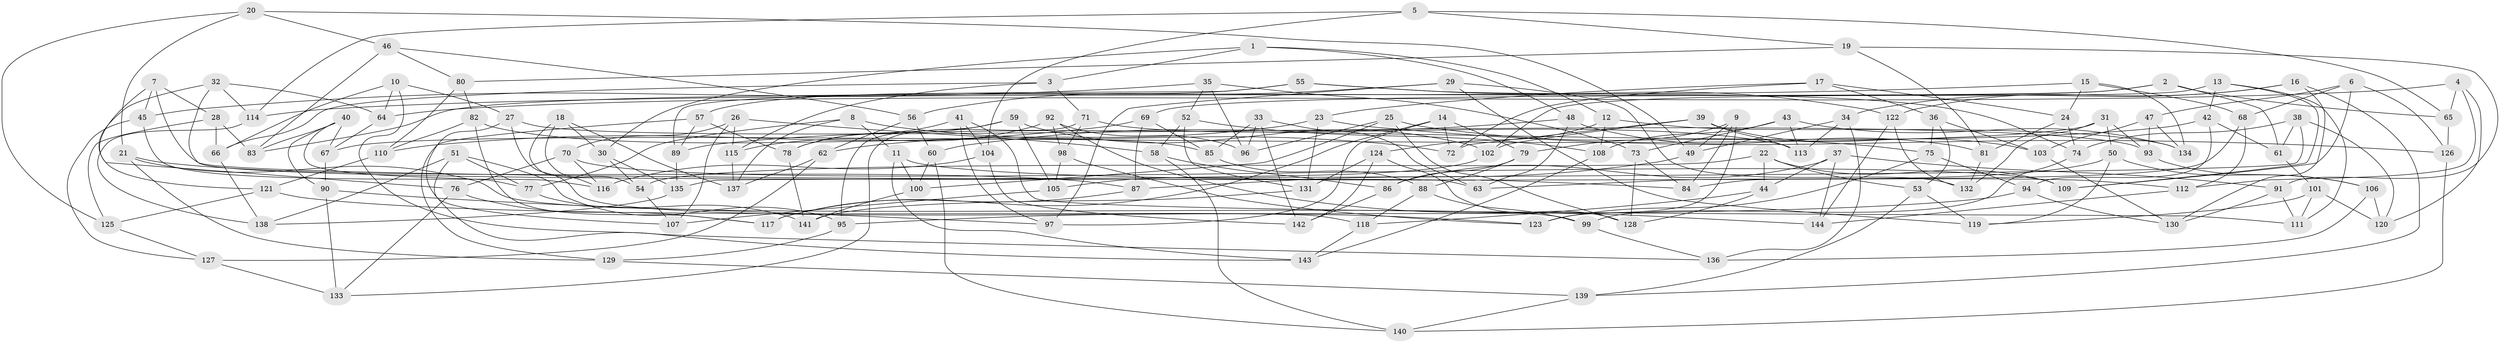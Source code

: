 // coarse degree distribution, {8: 0.1388888888888889, 4: 0.3611111111111111, 6: 0.3194444444444444, 9: 0.027777777777777776, 10: 0.05555555555555555, 12: 0.013888888888888888, 5: 0.05555555555555555, 3: 0.013888888888888888, 7: 0.013888888888888888}
// Generated by graph-tools (version 1.1) at 2025/20/03/04/25 18:20:49]
// undirected, 144 vertices, 288 edges
graph export_dot {
graph [start="1"]
  node [color=gray90,style=filled];
  1;
  2;
  3;
  4;
  5;
  6;
  7;
  8;
  9;
  10;
  11;
  12;
  13;
  14;
  15;
  16;
  17;
  18;
  19;
  20;
  21;
  22;
  23;
  24;
  25;
  26;
  27;
  28;
  29;
  30;
  31;
  32;
  33;
  34;
  35;
  36;
  37;
  38;
  39;
  40;
  41;
  42;
  43;
  44;
  45;
  46;
  47;
  48;
  49;
  50;
  51;
  52;
  53;
  54;
  55;
  56;
  57;
  58;
  59;
  60;
  61;
  62;
  63;
  64;
  65;
  66;
  67;
  68;
  69;
  70;
  71;
  72;
  73;
  74;
  75;
  76;
  77;
  78;
  79;
  80;
  81;
  82;
  83;
  84;
  85;
  86;
  87;
  88;
  89;
  90;
  91;
  92;
  93;
  94;
  95;
  96;
  97;
  98;
  99;
  100;
  101;
  102;
  103;
  104;
  105;
  106;
  107;
  108;
  109;
  110;
  111;
  112;
  113;
  114;
  115;
  116;
  117;
  118;
  119;
  120;
  121;
  122;
  123;
  124;
  125;
  126;
  127;
  128;
  129;
  130;
  131;
  132;
  133;
  134;
  135;
  136;
  137;
  138;
  139;
  140;
  141;
  142;
  143;
  144;
  1 -- 30;
  1 -- 12;
  1 -- 3;
  1 -- 48;
  2 -- 65;
  2 -- 61;
  2 -- 83;
  2 -- 69;
  3 -- 71;
  3 -- 115;
  3 -- 66;
  4 -- 112;
  4 -- 64;
  4 -- 120;
  4 -- 65;
  5 -- 65;
  5 -- 104;
  5 -- 114;
  5 -- 19;
  6 -- 109;
  6 -- 126;
  6 -- 68;
  6 -- 47;
  7 -- 84;
  7 -- 45;
  7 -- 28;
  7 -- 76;
  8 -- 77;
  8 -- 137;
  8 -- 72;
  8 -- 11;
  9 -- 49;
  9 -- 79;
  9 -- 84;
  9 -- 123;
  10 -- 136;
  10 -- 27;
  10 -- 66;
  10 -- 64;
  11 -- 143;
  11 -- 112;
  11 -- 100;
  12 -- 108;
  12 -- 124;
  12 -- 134;
  13 -- 111;
  13 -- 42;
  13 -- 102;
  13 -- 109;
  14 -- 117;
  14 -- 97;
  14 -- 79;
  14 -- 72;
  15 -- 134;
  15 -- 114;
  15 -- 24;
  15 -- 68;
  16 -- 122;
  16 -- 130;
  16 -- 139;
  16 -- 34;
  17 -- 23;
  17 -- 36;
  17 -- 72;
  17 -- 24;
  18 -- 54;
  18 -- 116;
  18 -- 137;
  18 -- 30;
  19 -- 81;
  19 -- 80;
  19 -- 91;
  20 -- 49;
  20 -- 21;
  20 -- 125;
  20 -- 46;
  21 -- 87;
  21 -- 129;
  21 -- 99;
  22 -- 54;
  22 -- 44;
  22 -- 109;
  22 -- 53;
  23 -- 126;
  23 -- 62;
  23 -- 131;
  24 -- 81;
  24 -- 74;
  25 -- 100;
  25 -- 96;
  25 -- 75;
  25 -- 128;
  26 -- 115;
  26 -- 70;
  26 -- 58;
  26 -- 107;
  27 -- 107;
  27 -- 118;
  27 -- 93;
  28 -- 66;
  28 -- 83;
  28 -- 125;
  29 -- 97;
  29 -- 56;
  29 -- 132;
  29 -- 119;
  30 -- 54;
  30 -- 135;
  31 -- 93;
  31 -- 67;
  31 -- 50;
  31 -- 132;
  32 -- 114;
  32 -- 121;
  32 -- 63;
  32 -- 64;
  33 -- 96;
  33 -- 142;
  33 -- 63;
  33 -- 85;
  34 -- 136;
  34 -- 49;
  34 -- 113;
  35 -- 96;
  35 -- 52;
  35 -- 45;
  35 -- 73;
  36 -- 103;
  36 -- 53;
  36 -- 75;
  37 -- 86;
  37 -- 144;
  37 -- 44;
  37 -- 91;
  38 -- 74;
  38 -- 61;
  38 -- 135;
  38 -- 120;
  39 -- 102;
  39 -- 72;
  39 -- 103;
  39 -- 113;
  40 -- 77;
  40 -- 83;
  40 -- 67;
  40 -- 90;
  41 -- 111;
  41 -- 78;
  41 -- 104;
  41 -- 97;
  42 -- 61;
  42 -- 89;
  42 -- 94;
  43 -- 108;
  43 -- 73;
  43 -- 134;
  43 -- 113;
  44 -- 128;
  44 -- 118;
  45 -- 127;
  45 -- 116;
  46 -- 80;
  46 -- 83;
  46 -- 56;
  47 -- 103;
  47 -- 93;
  47 -- 134;
  48 -- 60;
  48 -- 81;
  48 -- 63;
  49 -- 87;
  50 -- 63;
  50 -- 119;
  50 -- 106;
  51 -- 143;
  51 -- 95;
  51 -- 138;
  51 -- 77;
  52 -- 131;
  52 -- 58;
  52 -- 108;
  53 -- 119;
  53 -- 139;
  54 -- 107;
  55 -- 122;
  55 -- 57;
  55 -- 89;
  55 -- 74;
  56 -- 60;
  56 -- 62;
  57 -- 129;
  57 -- 78;
  57 -- 89;
  58 -- 86;
  58 -- 140;
  59 -- 102;
  59 -- 78;
  59 -- 105;
  59 -- 95;
  60 -- 140;
  60 -- 100;
  61 -- 101;
  62 -- 137;
  62 -- 127;
  64 -- 67;
  65 -- 126;
  66 -- 138;
  67 -- 90;
  68 -- 112;
  68 -- 84;
  69 -- 87;
  69 -- 110;
  69 -- 85;
  70 -- 76;
  70 -- 116;
  70 -- 109;
  71 -- 133;
  71 -- 98;
  71 -- 113;
  73 -- 128;
  73 -- 84;
  74 -- 99;
  75 -- 123;
  75 -- 94;
  76 -- 133;
  76 -- 117;
  77 -- 141;
  78 -- 141;
  79 -- 86;
  79 -- 88;
  80 -- 110;
  80 -- 82;
  81 -- 132;
  82 -- 117;
  82 -- 110;
  82 -- 85;
  85 -- 88;
  86 -- 142;
  87 -- 117;
  88 -- 118;
  88 -- 99;
  89 -- 135;
  90 -- 133;
  90 -- 97;
  91 -- 130;
  91 -- 111;
  92 -- 96;
  92 -- 115;
  92 -- 98;
  92 -- 144;
  93 -- 106;
  94 -- 95;
  94 -- 130;
  95 -- 129;
  98 -- 105;
  98 -- 123;
  99 -- 136;
  100 -- 141;
  101 -- 111;
  101 -- 119;
  101 -- 120;
  102 -- 105;
  103 -- 130;
  104 -- 116;
  104 -- 142;
  105 -- 107;
  106 -- 120;
  106 -- 136;
  108 -- 143;
  110 -- 121;
  112 -- 144;
  114 -- 138;
  115 -- 137;
  118 -- 143;
  121 -- 125;
  121 -- 123;
  122 -- 144;
  122 -- 132;
  124 -- 142;
  124 -- 128;
  124 -- 131;
  125 -- 127;
  126 -- 140;
  127 -- 133;
  129 -- 139;
  131 -- 141;
  135 -- 138;
  139 -- 140;
}
